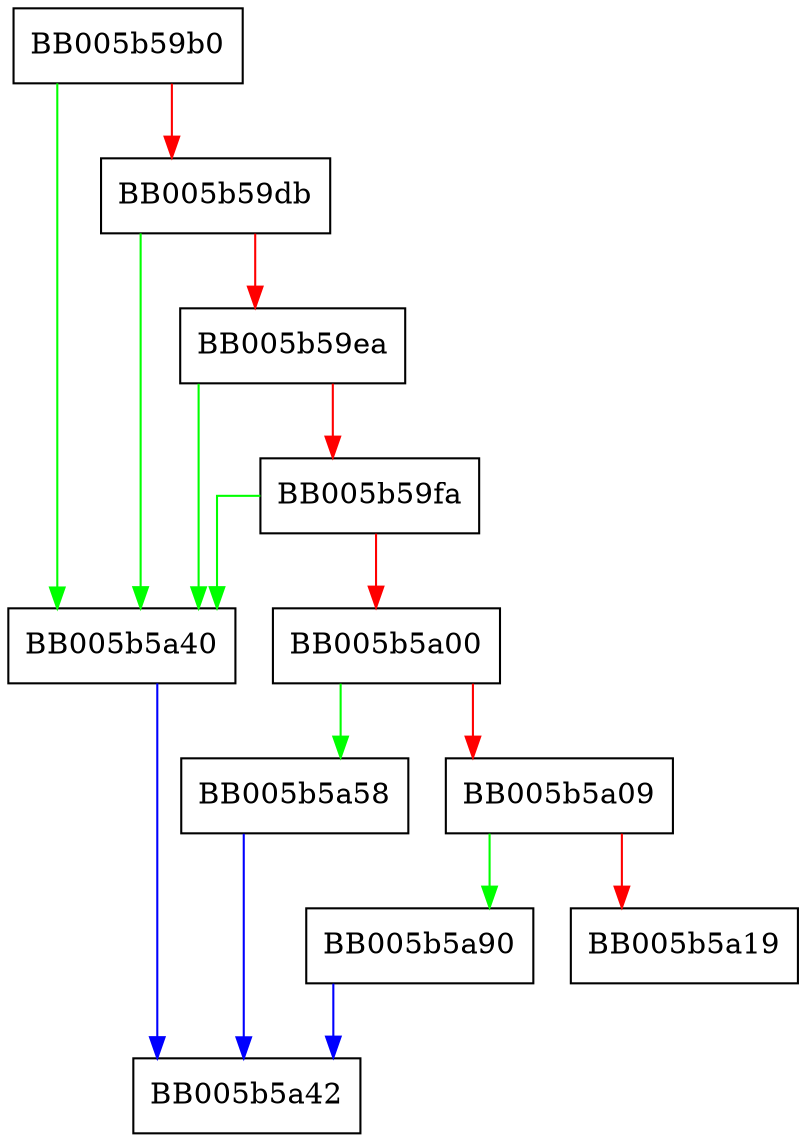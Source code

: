 digraph aes_xts_cipher {
  node [shape="box"];
  graph [splines=ortho];
  BB005b59b0 -> BB005b5a40 [color="green"];
  BB005b59b0 -> BB005b59db [color="red"];
  BB005b59db -> BB005b5a40 [color="green"];
  BB005b59db -> BB005b59ea [color="red"];
  BB005b59ea -> BB005b5a40 [color="green"];
  BB005b59ea -> BB005b59fa [color="red"];
  BB005b59fa -> BB005b5a40 [color="green"];
  BB005b59fa -> BB005b5a00 [color="red"];
  BB005b5a00 -> BB005b5a58 [color="green"];
  BB005b5a00 -> BB005b5a09 [color="red"];
  BB005b5a09 -> BB005b5a90 [color="green"];
  BB005b5a09 -> BB005b5a19 [color="red"];
  BB005b5a40 -> BB005b5a42 [color="blue"];
  BB005b5a58 -> BB005b5a42 [color="blue"];
  BB005b5a90 -> BB005b5a42 [color="blue"];
}
